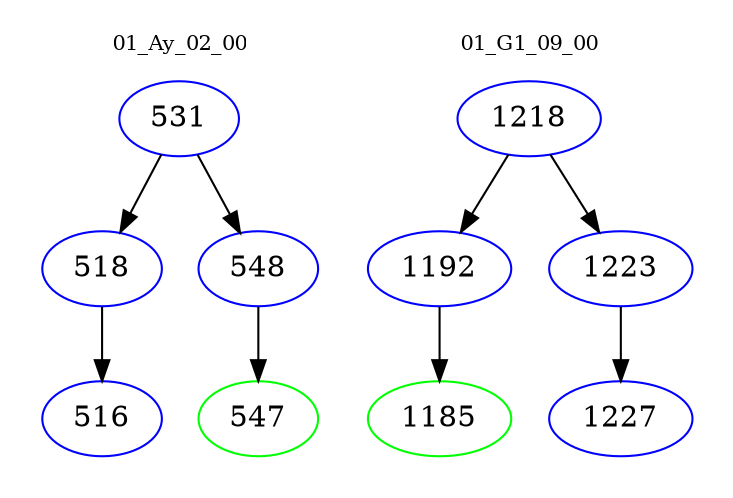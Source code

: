 digraph{
subgraph cluster_0 {
color = white
label = "01_Ay_02_00";
fontsize=10;
T0_531 [label="531", color="blue"]
T0_531 -> T0_518 [color="black"]
T0_518 [label="518", color="blue"]
T0_518 -> T0_516 [color="black"]
T0_516 [label="516", color="blue"]
T0_531 -> T0_548 [color="black"]
T0_548 [label="548", color="blue"]
T0_548 -> T0_547 [color="black"]
T0_547 [label="547", color="green"]
}
subgraph cluster_1 {
color = white
label = "01_G1_09_00";
fontsize=10;
T1_1218 [label="1218", color="blue"]
T1_1218 -> T1_1192 [color="black"]
T1_1192 [label="1192", color="blue"]
T1_1192 -> T1_1185 [color="black"]
T1_1185 [label="1185", color="green"]
T1_1218 -> T1_1223 [color="black"]
T1_1223 [label="1223", color="blue"]
T1_1223 -> T1_1227 [color="black"]
T1_1227 [label="1227", color="blue"]
}
}
